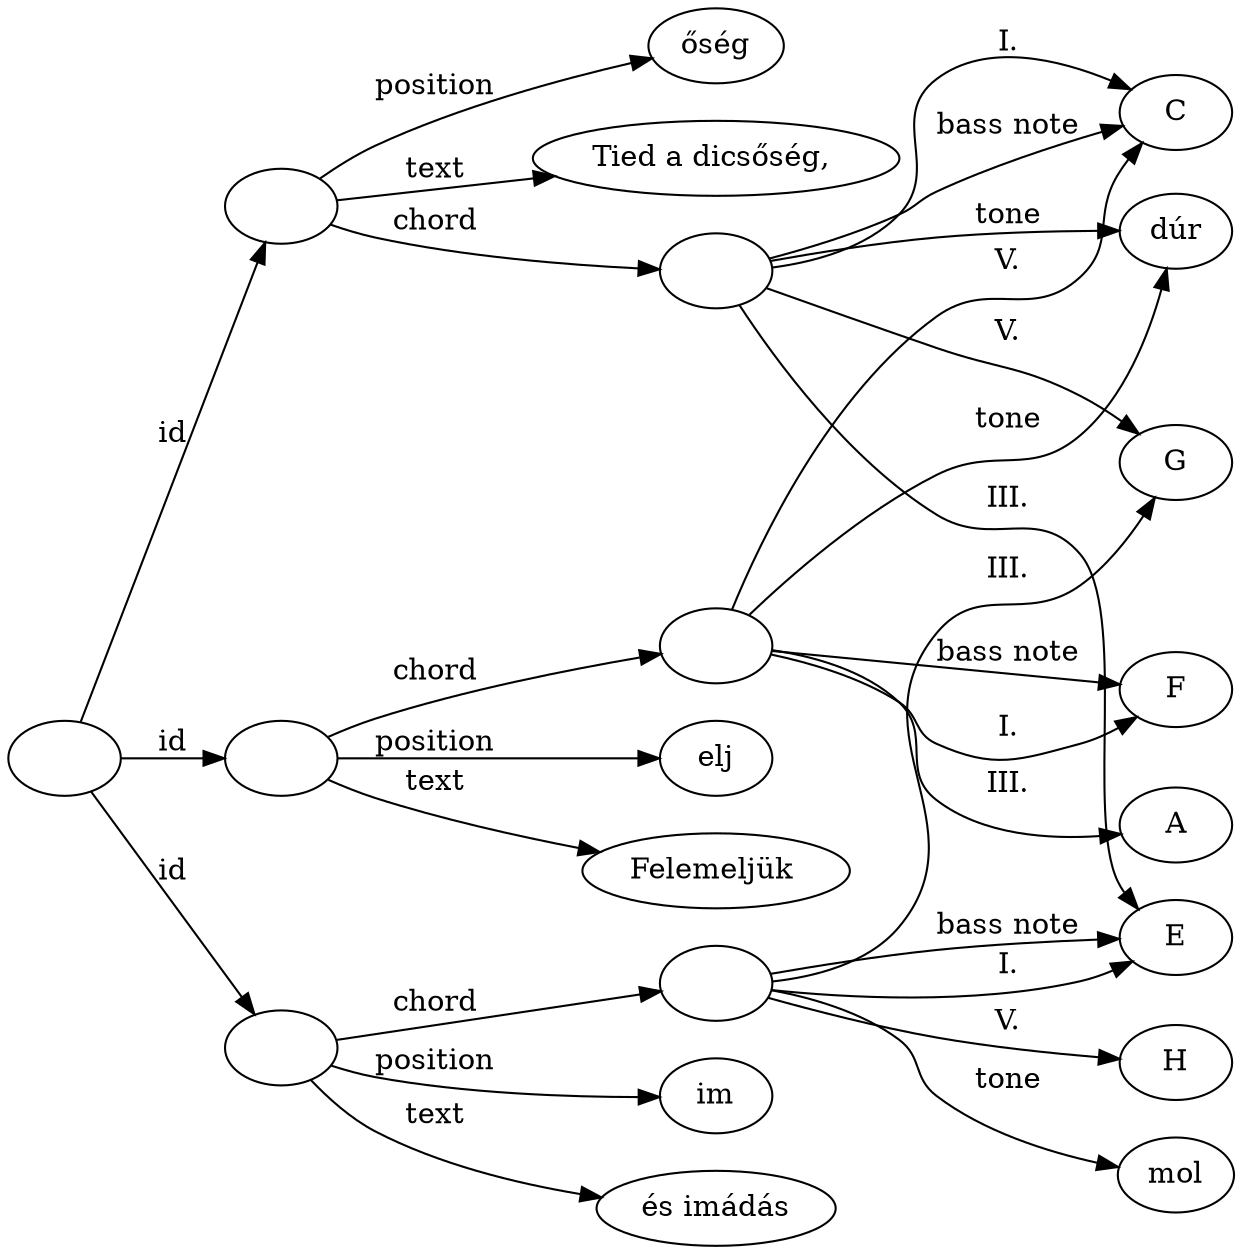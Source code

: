 digraph g {
    rankdir=LR
    Sheet [label=""]

    subgraph segment_0 {

        segment_0_ID [label=""]
        segment_0_Position [label="őség"]
        segment_0_Text [label="Tied a dicsőség, "]
        // segment_0_Bass_note [label=""]
        segment_0_Chord [label=""]
        segment_0_Tone [label="dúr"]
        segment_0_Deg1 [label="C"]
        segment_0_Deg3 [label="E"]
        segment_0_Deg5 [label="G"]
        segment_0_ID -> segment_0_Position [label="position"]
        segment_0_ID -> segment_0_Text [label="text"]
        segment_0_ID -> segment_0_Chord [label="chord"]
        segment_0_Chord -> segment_0_Tone [label="tone"]
        segment_0_Chord -> segment_0_Deg1 [label="I."]
        segment_0_Chord -> segment_0_Deg3 [label="III."]
        segment_0_Chord -> segment_0_Deg5 [label="V."]
        segment_0_Chord -> segment_0_Deg1 [label="bass note"]
    }

    subgraph segment_1 {

        segment_1_ID [label=""]
        segment_1_Position [label="im"]
        segment_1_Text [label="és imádás"]
        segment_1_Chord [label=""]
        segment_1_Tone [label="mol"]
        // segment_1_Deg1 [label=""]
        // segment_1_Deg3 [label=""]
        segment_1_Deg5 [label="H"]
        segment_1_ID -> segment_1_Position [label="position"]
        segment_1_ID -> segment_1_Text [label="text"]
        segment_1_ID -> segment_1_Chord [label="chord"]
        segment_1_Chord -> segment_1_Tone [label="tone"]
        segment_1_Chord -> segment_0_Deg3 [label="I."]
        segment_1_Chord -> segment_0_Deg5 [label="III."]
        segment_1_Chord -> segment_1_Deg5 [label="V."]
        segment_1_Chord -> segment_0_Deg3 [label="bass note"]
    }

    subgraph segment_2 {

        segment_2_ID [label=""]
        segment_2_Position [label="elj"]
        segment_2_Text [label="Felemeljük "]
        segment_2_Chord [label=""]
        segment_2_Deg1 [label="F"]
        segment_2_Deg3 [label="A"]
        // segment_2_Deg5 [label=""]
        // segment_2_Tone [label=""]
        segment_2_ID -> segment_2_Position [label="position"]
        segment_2_ID -> segment_2_Text [label="text"]
        segment_2_ID -> segment_2_Chord [label="chord"]
        segment_2_Chord -> segment_0_Tone [label="tone"]
        segment_2_Chord -> segment_2_Deg1 [label="I."]
        segment_2_Chord -> segment_2_Deg3 [label="III."]
        segment_2_Chord -> segment_0_Deg1 [label="V."]
        segment_2_Chord -> segment_2_Deg1 [label="bass note"]
    }
    
    Sheet -> segment_0_ID [label="id"]
    Sheet -> segment_1_ID [label="id"]
    Sheet -> segment_2_ID [label="id"]
}
